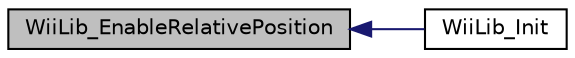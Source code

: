 digraph "WiiLib_EnableRelativePosition"
{
  edge [fontname="Helvetica",fontsize="10",labelfontname="Helvetica",labelfontsize="10"];
  node [fontname="Helvetica",fontsize="10",shape=record];
  rankdir="LR";
  Node44 [label="WiiLib_EnableRelativePosition",height=0.2,width=0.4,color="black", fillcolor="grey75", style="filled", fontcolor="black"];
  Node44 -> Node45 [dir="back",color="midnightblue",fontsize="10",style="solid",fontname="Helvetica"];
  Node45 [label="WiiLib_Init",height=0.2,width=0.4,color="black", fillcolor="white", style="filled",URL="$wii__lib_8c.html#a39366dd2388ce824b8307ea8158eab1d",tooltip="Initializes the Wii target device (e.g. nunchuck). "];
}
